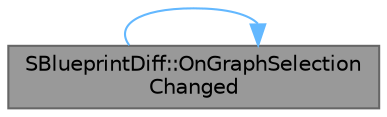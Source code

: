 digraph "SBlueprintDiff::OnGraphSelectionChanged"
{
 // INTERACTIVE_SVG=YES
 // LATEX_PDF_SIZE
  bgcolor="transparent";
  edge [fontname=Helvetica,fontsize=10,labelfontname=Helvetica,labelfontsize=10];
  node [fontname=Helvetica,fontsize=10,shape=box,height=0.2,width=0.4];
  rankdir="LR";
  Node1 [id="Node000001",label="SBlueprintDiff::OnGraphSelection\lChanged",height=0.2,width=0.4,color="gray40", fillcolor="grey60", style="filled", fontcolor="black",tooltip="Called when user clicks on a new graph list item."];
  Node1 -> Node1 [id="edge1_Node000001_Node000001",color="steelblue1",style="solid",tooltip=" "];
}
